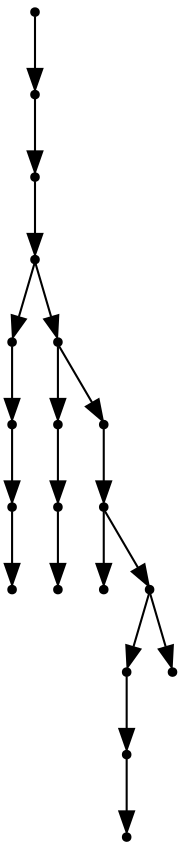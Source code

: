 digraph {
  19 [shape=point];
  18 [shape=point];
  17 [shape=point];
  16 [shape=point];
  3 [shape=point];
  2 [shape=point];
  1 [shape=point];
  0 [shape=point];
  15 [shape=point];
  6 [shape=point];
  5 [shape=point];
  4 [shape=point];
  14 [shape=point];
  13 [shape=point];
  7 [shape=point];
  12 [shape=point];
  10 [shape=point];
  9 [shape=point];
  8 [shape=point];
  11 [shape=point];
19 -> 18;
18 -> 17;
17 -> 16;
16 -> 3;
3 -> 2;
2 -> 1;
1 -> 0;
16 -> 15;
15 -> 6;
6 -> 5;
5 -> 4;
15 -> 14;
14 -> 13;
13 -> 7;
13 -> 12;
12 -> 10;
10 -> 9;
9 -> 8;
12 -> 11;
}
